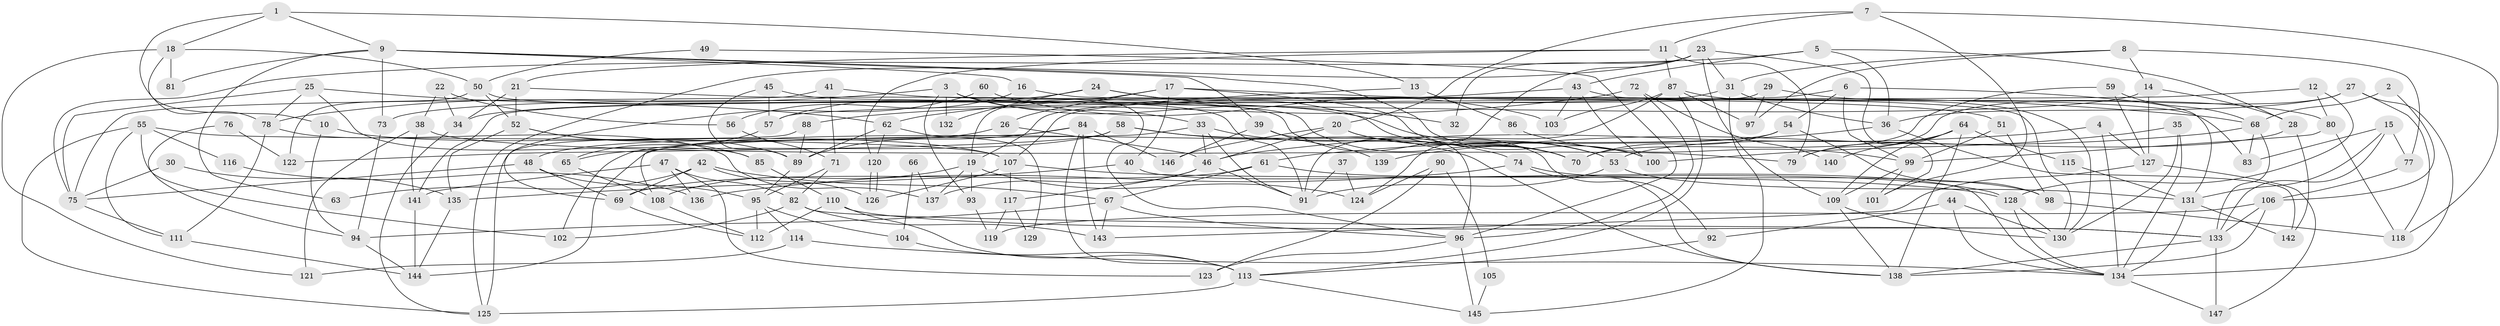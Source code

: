 // coarse degree distribution, {7: 0.06818181818181818, 6: 0.09090909090909091, 4: 0.22727272727272727, 5: 0.20454545454545456, 2: 0.13636363636363635, 3: 0.1590909090909091, 8: 0.03409090909090909, 10: 0.022727272727272728, 9: 0.03409090909090909, 13: 0.011363636363636364, 14: 0.011363636363636364}
// Generated by graph-tools (version 1.1) at 2025/53/03/04/25 21:53:03]
// undirected, 147 vertices, 294 edges
graph export_dot {
graph [start="1"]
  node [color=gray90,style=filled];
  1;
  2;
  3;
  4;
  5;
  6;
  7;
  8;
  9;
  10;
  11;
  12;
  13;
  14;
  15;
  16;
  17;
  18;
  19;
  20;
  21;
  22;
  23;
  24;
  25;
  26;
  27;
  28;
  29;
  30;
  31;
  32;
  33;
  34;
  35;
  36;
  37;
  38;
  39;
  40;
  41;
  42;
  43;
  44;
  45;
  46;
  47;
  48;
  49;
  50;
  51;
  52;
  53;
  54;
  55;
  56;
  57;
  58;
  59;
  60;
  61;
  62;
  63;
  64;
  65;
  66;
  67;
  68;
  69;
  70;
  71;
  72;
  73;
  74;
  75;
  76;
  77;
  78;
  79;
  80;
  81;
  82;
  83;
  84;
  85;
  86;
  87;
  88;
  89;
  90;
  91;
  92;
  93;
  94;
  95;
  96;
  97;
  98;
  99;
  100;
  101;
  102;
  103;
  104;
  105;
  106;
  107;
  108;
  109;
  110;
  111;
  112;
  113;
  114;
  115;
  116;
  117;
  118;
  119;
  120;
  121;
  122;
  123;
  124;
  125;
  126;
  127;
  128;
  129;
  130;
  131;
  132;
  133;
  134;
  135;
  136;
  137;
  138;
  139;
  140;
  141;
  142;
  143;
  144;
  145;
  146;
  147;
  1 -- 10;
  1 -- 18;
  1 -- 9;
  1 -- 13;
  2 -- 106;
  2 -- 68;
  3 -- 93;
  3 -- 33;
  3 -- 53;
  3 -- 78;
  3 -- 96;
  3 -- 132;
  4 -- 134;
  4 -- 46;
  4 -- 127;
  5 -- 36;
  5 -- 28;
  5 -- 43;
  5 -- 75;
  6 -- 107;
  6 -- 131;
  6 -- 54;
  6 -- 99;
  7 -- 11;
  7 -- 20;
  7 -- 101;
  7 -- 118;
  8 -- 14;
  8 -- 31;
  8 -- 77;
  8 -- 97;
  9 -- 100;
  9 -- 16;
  9 -- 39;
  9 -- 63;
  9 -- 73;
  9 -- 81;
  10 -- 94;
  10 -- 107;
  11 -- 87;
  11 -- 120;
  11 -- 21;
  11 -- 79;
  12 -- 80;
  12 -- 128;
  12 -- 57;
  13 -- 19;
  13 -- 86;
  14 -- 28;
  14 -- 127;
  14 -- 73;
  15 -- 77;
  15 -- 131;
  15 -- 83;
  15 -- 133;
  16 -- 130;
  16 -- 56;
  17 -- 70;
  17 -- 68;
  17 -- 19;
  17 -- 26;
  17 -- 40;
  18 -- 78;
  18 -- 50;
  18 -- 81;
  18 -- 121;
  19 -- 137;
  19 -- 93;
  19 -- 108;
  19 -- 124;
  20 -- 146;
  20 -- 46;
  20 -- 53;
  20 -- 70;
  21 -- 34;
  21 -- 52;
  21 -- 92;
  22 -- 56;
  22 -- 34;
  22 -- 38;
  23 -- 125;
  23 -- 101;
  23 -- 31;
  23 -- 32;
  23 -- 109;
  23 -- 124;
  24 -- 70;
  24 -- 57;
  24 -- 32;
  24 -- 132;
  25 -- 75;
  25 -- 85;
  25 -- 62;
  25 -- 78;
  26 -- 48;
  26 -- 46;
  27 -- 79;
  27 -- 36;
  27 -- 118;
  27 -- 134;
  28 -- 53;
  28 -- 142;
  29 -- 97;
  29 -- 80;
  29 -- 141;
  30 -- 135;
  30 -- 75;
  31 -- 145;
  31 -- 34;
  31 -- 36;
  33 -- 46;
  33 -- 74;
  33 -- 91;
  33 -- 102;
  34 -- 125;
  35 -- 100;
  35 -- 134;
  35 -- 130;
  36 -- 61;
  36 -- 142;
  37 -- 124;
  37 -- 91;
  38 -- 141;
  38 -- 79;
  38 -- 121;
  39 -- 96;
  39 -- 139;
  39 -- 146;
  40 -- 134;
  40 -- 135;
  41 -- 75;
  41 -- 71;
  41 -- 51;
  42 -- 69;
  42 -- 67;
  42 -- 63;
  42 -- 126;
  43 -- 83;
  43 -- 62;
  43 -- 100;
  43 -- 103;
  44 -- 134;
  44 -- 130;
  44 -- 92;
  45 -- 70;
  45 -- 89;
  45 -- 57;
  46 -- 91;
  46 -- 117;
  46 -- 137;
  47 -- 141;
  47 -- 82;
  47 -- 123;
  47 -- 136;
  48 -- 69;
  48 -- 95;
  48 -- 75;
  49 -- 96;
  49 -- 50;
  50 -- 52;
  50 -- 91;
  50 -- 122;
  51 -- 99;
  51 -- 98;
  52 -- 135;
  52 -- 85;
  52 -- 89;
  53 -- 91;
  53 -- 131;
  54 -- 98;
  54 -- 70;
  54 -- 144;
  55 -- 107;
  55 -- 111;
  55 -- 102;
  55 -- 116;
  55 -- 125;
  56 -- 71;
  57 -- 65;
  58 -- 138;
  58 -- 65;
  58 -- 100;
  58 -- 122;
  59 -- 70;
  59 -- 127;
  59 -- 68;
  60 -- 69;
  60 -- 103;
  61 -- 128;
  61 -- 67;
  61 -- 69;
  62 -- 89;
  62 -- 120;
  62 -- 129;
  64 -- 79;
  64 -- 138;
  64 -- 109;
  64 -- 115;
  64 -- 140;
  65 -- 108;
  66 -- 104;
  66 -- 137;
  67 -- 94;
  67 -- 143;
  67 -- 96;
  68 -- 133;
  68 -- 83;
  68 -- 139;
  69 -- 112;
  71 -- 82;
  71 -- 95;
  72 -- 88;
  72 -- 96;
  72 -- 140;
  73 -- 94;
  74 -- 138;
  74 -- 98;
  74 -- 136;
  75 -- 111;
  76 -- 94;
  76 -- 122;
  77 -- 106;
  78 -- 111;
  78 -- 137;
  80 -- 118;
  80 -- 99;
  82 -- 133;
  82 -- 102;
  82 -- 143;
  84 -- 89;
  84 -- 113;
  84 -- 108;
  84 -- 143;
  84 -- 146;
  85 -- 110;
  86 -- 99;
  87 -- 91;
  87 -- 130;
  87 -- 97;
  87 -- 103;
  87 -- 113;
  88 -- 89;
  88 -- 125;
  89 -- 95;
  90 -- 124;
  90 -- 123;
  90 -- 105;
  92 -- 113;
  93 -- 119;
  94 -- 144;
  95 -- 112;
  95 -- 104;
  95 -- 114;
  96 -- 123;
  96 -- 145;
  98 -- 118;
  99 -- 109;
  99 -- 101;
  104 -- 113;
  105 -- 145;
  106 -- 133;
  106 -- 138;
  106 -- 119;
  107 -- 126;
  107 -- 128;
  107 -- 117;
  108 -- 112;
  109 -- 130;
  109 -- 138;
  110 -- 113;
  110 -- 133;
  110 -- 112;
  111 -- 144;
  113 -- 125;
  113 -- 145;
  114 -- 121;
  114 -- 134;
  115 -- 131;
  116 -- 136;
  117 -- 119;
  117 -- 129;
  120 -- 126;
  120 -- 126;
  127 -- 143;
  127 -- 147;
  128 -- 134;
  128 -- 130;
  131 -- 134;
  131 -- 142;
  133 -- 147;
  133 -- 138;
  134 -- 147;
  135 -- 144;
  141 -- 144;
}
